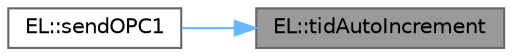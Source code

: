 digraph "EL::tidAutoIncrement"
{
 // LATEX_PDF_SIZE
  bgcolor="transparent";
  edge [fontname=Helvetica,fontsize=10,labelfontname=Helvetica,labelfontsize=10];
  node [fontname=Helvetica,fontsize=10,shape=box,height=0.2,width=0.4];
  rankdir="RL";
  Node1 [label="EL::tidAutoIncrement",height=0.2,width=0.4,color="gray40", fillcolor="grey60", style="filled", fontcolor="black",tooltip="TIDの自動インクリメント、オーバーフロー対策"];
  Node1 -> Node2 [dir="back",color="steelblue1",style="solid"];
  Node2 [label="EL::sendOPC1",height=0.2,width=0.4,color="grey40", fillcolor="white", style="filled",URL="$class_e_l.html#a18b96ff082a6ce4248cd8ad6202a2b8a",tooltip=" "];
}
